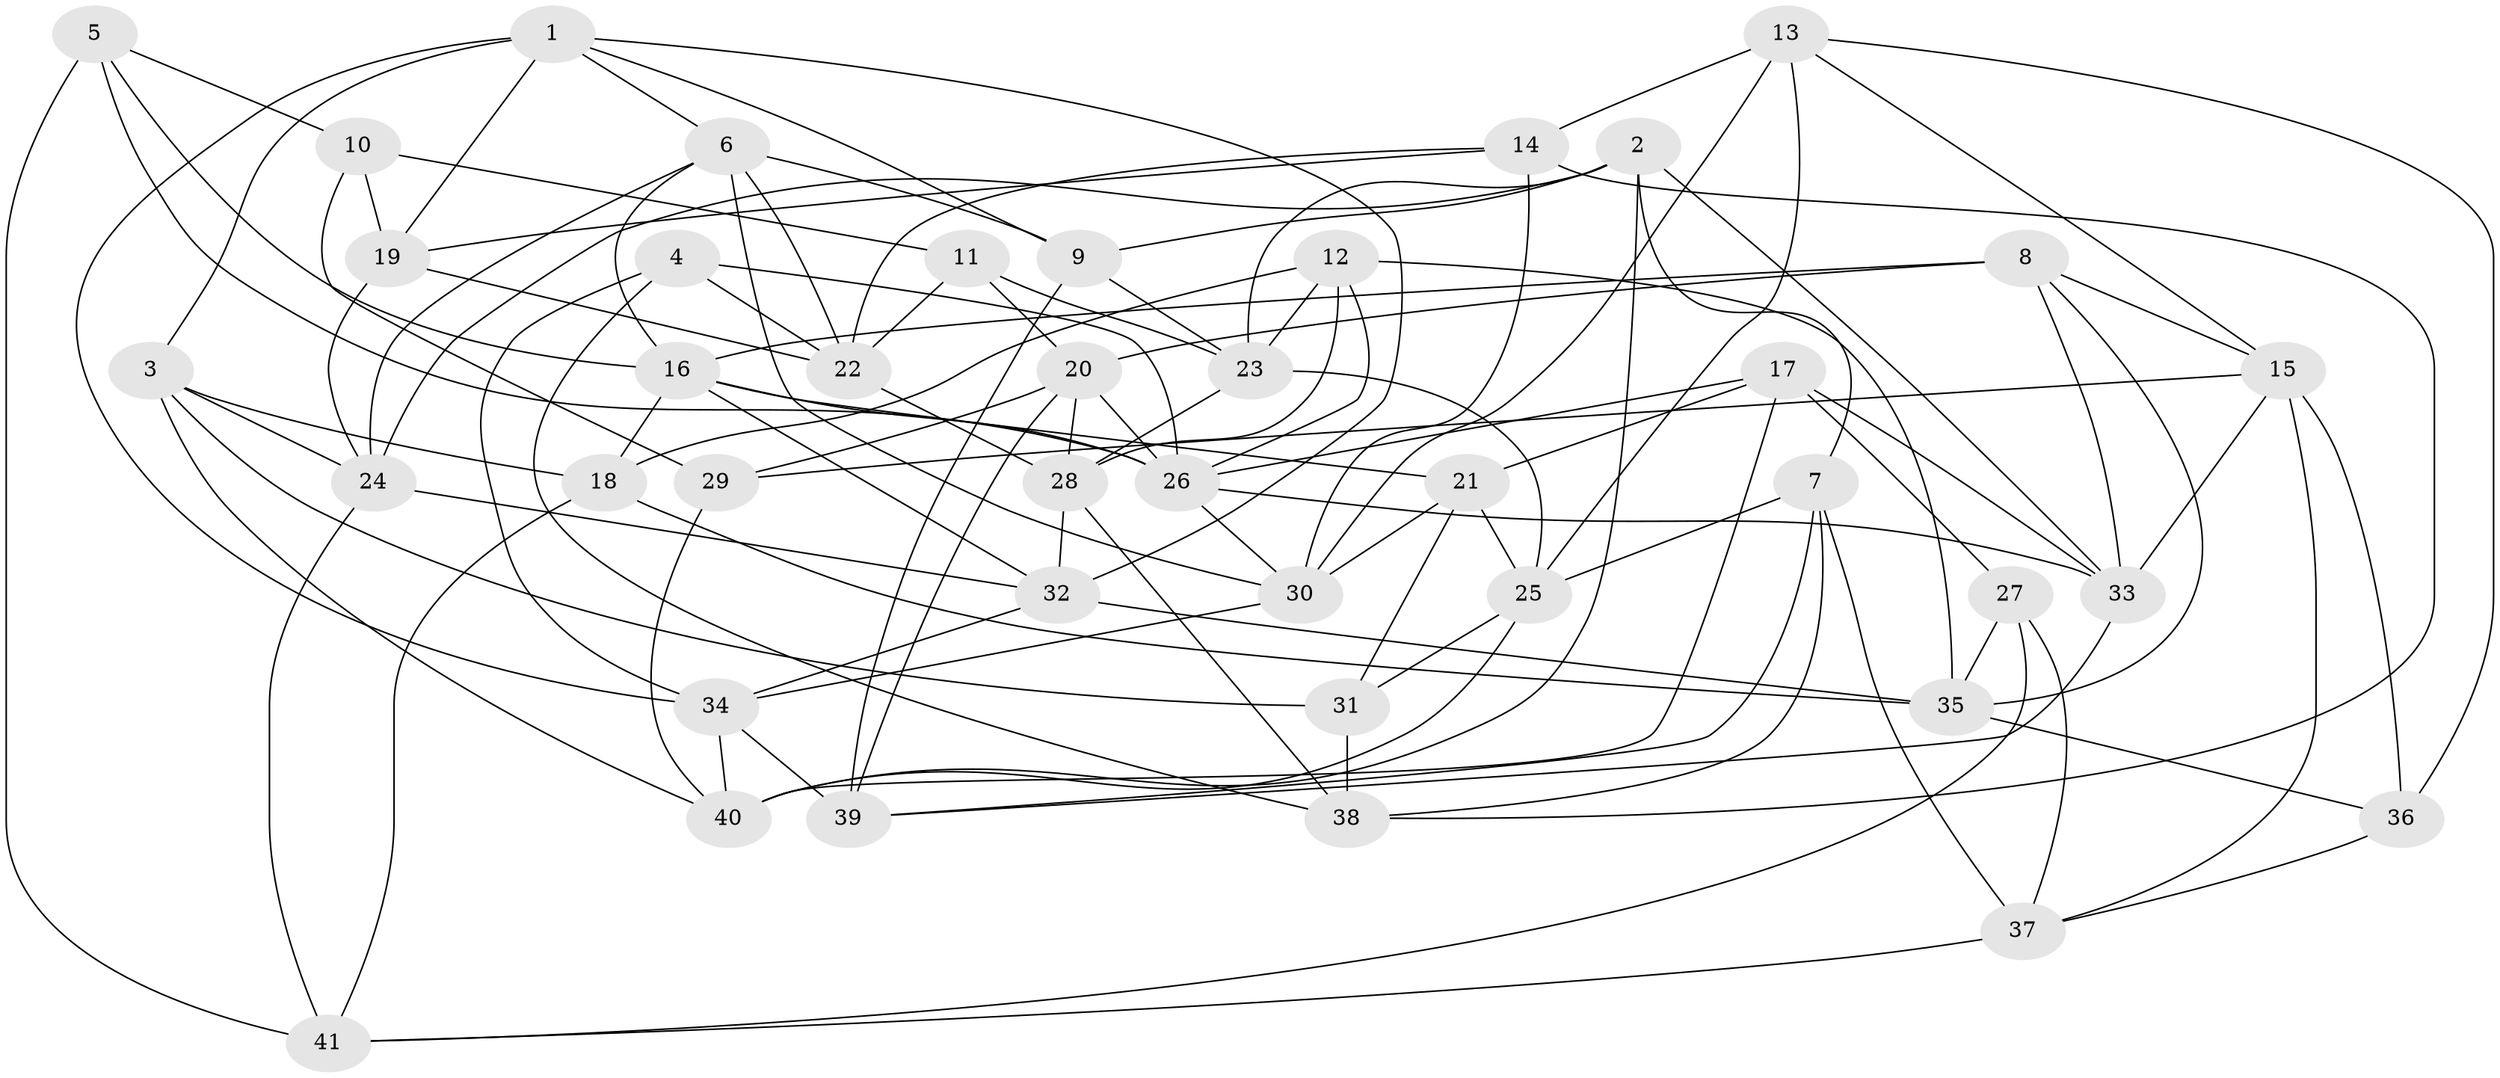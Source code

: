 // original degree distribution, {4: 1.0}
// Generated by graph-tools (version 1.1) at 2025/02/03/09/25 03:02:57]
// undirected, 41 vertices, 109 edges
graph export_dot {
graph [start="1"]
  node [color=gray90,style=filled];
  1;
  2;
  3;
  4;
  5;
  6;
  7;
  8;
  9;
  10;
  11;
  12;
  13;
  14;
  15;
  16;
  17;
  18;
  19;
  20;
  21;
  22;
  23;
  24;
  25;
  26;
  27;
  28;
  29;
  30;
  31;
  32;
  33;
  34;
  35;
  36;
  37;
  38;
  39;
  40;
  41;
  1 -- 3 [weight=1.0];
  1 -- 6 [weight=1.0];
  1 -- 9 [weight=1.0];
  1 -- 19 [weight=1.0];
  1 -- 32 [weight=1.0];
  1 -- 34 [weight=1.0];
  2 -- 7 [weight=1.0];
  2 -- 9 [weight=1.0];
  2 -- 23 [weight=1.0];
  2 -- 24 [weight=1.0];
  2 -- 33 [weight=1.0];
  2 -- 40 [weight=1.0];
  3 -- 18 [weight=1.0];
  3 -- 24 [weight=1.0];
  3 -- 31 [weight=2.0];
  3 -- 40 [weight=1.0];
  4 -- 22 [weight=1.0];
  4 -- 26 [weight=1.0];
  4 -- 34 [weight=1.0];
  4 -- 38 [weight=1.0];
  5 -- 10 [weight=2.0];
  5 -- 16 [weight=1.0];
  5 -- 26 [weight=1.0];
  5 -- 41 [weight=2.0];
  6 -- 9 [weight=1.0];
  6 -- 16 [weight=1.0];
  6 -- 22 [weight=1.0];
  6 -- 24 [weight=1.0];
  6 -- 30 [weight=1.0];
  7 -- 25 [weight=1.0];
  7 -- 37 [weight=2.0];
  7 -- 38 [weight=1.0];
  7 -- 39 [weight=1.0];
  8 -- 15 [weight=1.0];
  8 -- 16 [weight=2.0];
  8 -- 20 [weight=1.0];
  8 -- 33 [weight=1.0];
  8 -- 35 [weight=1.0];
  9 -- 23 [weight=1.0];
  9 -- 39 [weight=2.0];
  10 -- 11 [weight=1.0];
  10 -- 19 [weight=2.0];
  10 -- 29 [weight=1.0];
  11 -- 20 [weight=1.0];
  11 -- 22 [weight=1.0];
  11 -- 23 [weight=1.0];
  12 -- 18 [weight=2.0];
  12 -- 23 [weight=1.0];
  12 -- 26 [weight=1.0];
  12 -- 28 [weight=1.0];
  12 -- 35 [weight=1.0];
  13 -- 14 [weight=2.0];
  13 -- 15 [weight=1.0];
  13 -- 25 [weight=1.0];
  13 -- 30 [weight=1.0];
  13 -- 36 [weight=1.0];
  14 -- 19 [weight=1.0];
  14 -- 22 [weight=1.0];
  14 -- 30 [weight=1.0];
  14 -- 38 [weight=1.0];
  15 -- 29 [weight=1.0];
  15 -- 33 [weight=1.0];
  15 -- 36 [weight=1.0];
  15 -- 37 [weight=1.0];
  16 -- 18 [weight=1.0];
  16 -- 21 [weight=3.0];
  16 -- 26 [weight=1.0];
  16 -- 32 [weight=1.0];
  17 -- 21 [weight=2.0];
  17 -- 26 [weight=1.0];
  17 -- 27 [weight=1.0];
  17 -- 33 [weight=1.0];
  17 -- 40 [weight=1.0];
  18 -- 35 [weight=1.0];
  18 -- 41 [weight=1.0];
  19 -- 22 [weight=1.0];
  19 -- 24 [weight=1.0];
  20 -- 26 [weight=1.0];
  20 -- 28 [weight=1.0];
  20 -- 29 [weight=1.0];
  20 -- 39 [weight=1.0];
  21 -- 25 [weight=1.0];
  21 -- 30 [weight=1.0];
  21 -- 31 [weight=1.0];
  22 -- 28 [weight=1.0];
  23 -- 25 [weight=1.0];
  23 -- 28 [weight=1.0];
  24 -- 32 [weight=1.0];
  24 -- 41 [weight=1.0];
  25 -- 31 [weight=1.0];
  25 -- 40 [weight=1.0];
  26 -- 30 [weight=1.0];
  26 -- 33 [weight=1.0];
  27 -- 35 [weight=1.0];
  27 -- 37 [weight=1.0];
  27 -- 41 [weight=1.0];
  28 -- 32 [weight=1.0];
  28 -- 38 [weight=1.0];
  29 -- 40 [weight=1.0];
  30 -- 34 [weight=1.0];
  31 -- 38 [weight=2.0];
  32 -- 34 [weight=1.0];
  32 -- 35 [weight=1.0];
  33 -- 39 [weight=1.0];
  34 -- 39 [weight=1.0];
  34 -- 40 [weight=1.0];
  35 -- 36 [weight=1.0];
  36 -- 37 [weight=1.0];
  37 -- 41 [weight=1.0];
}
